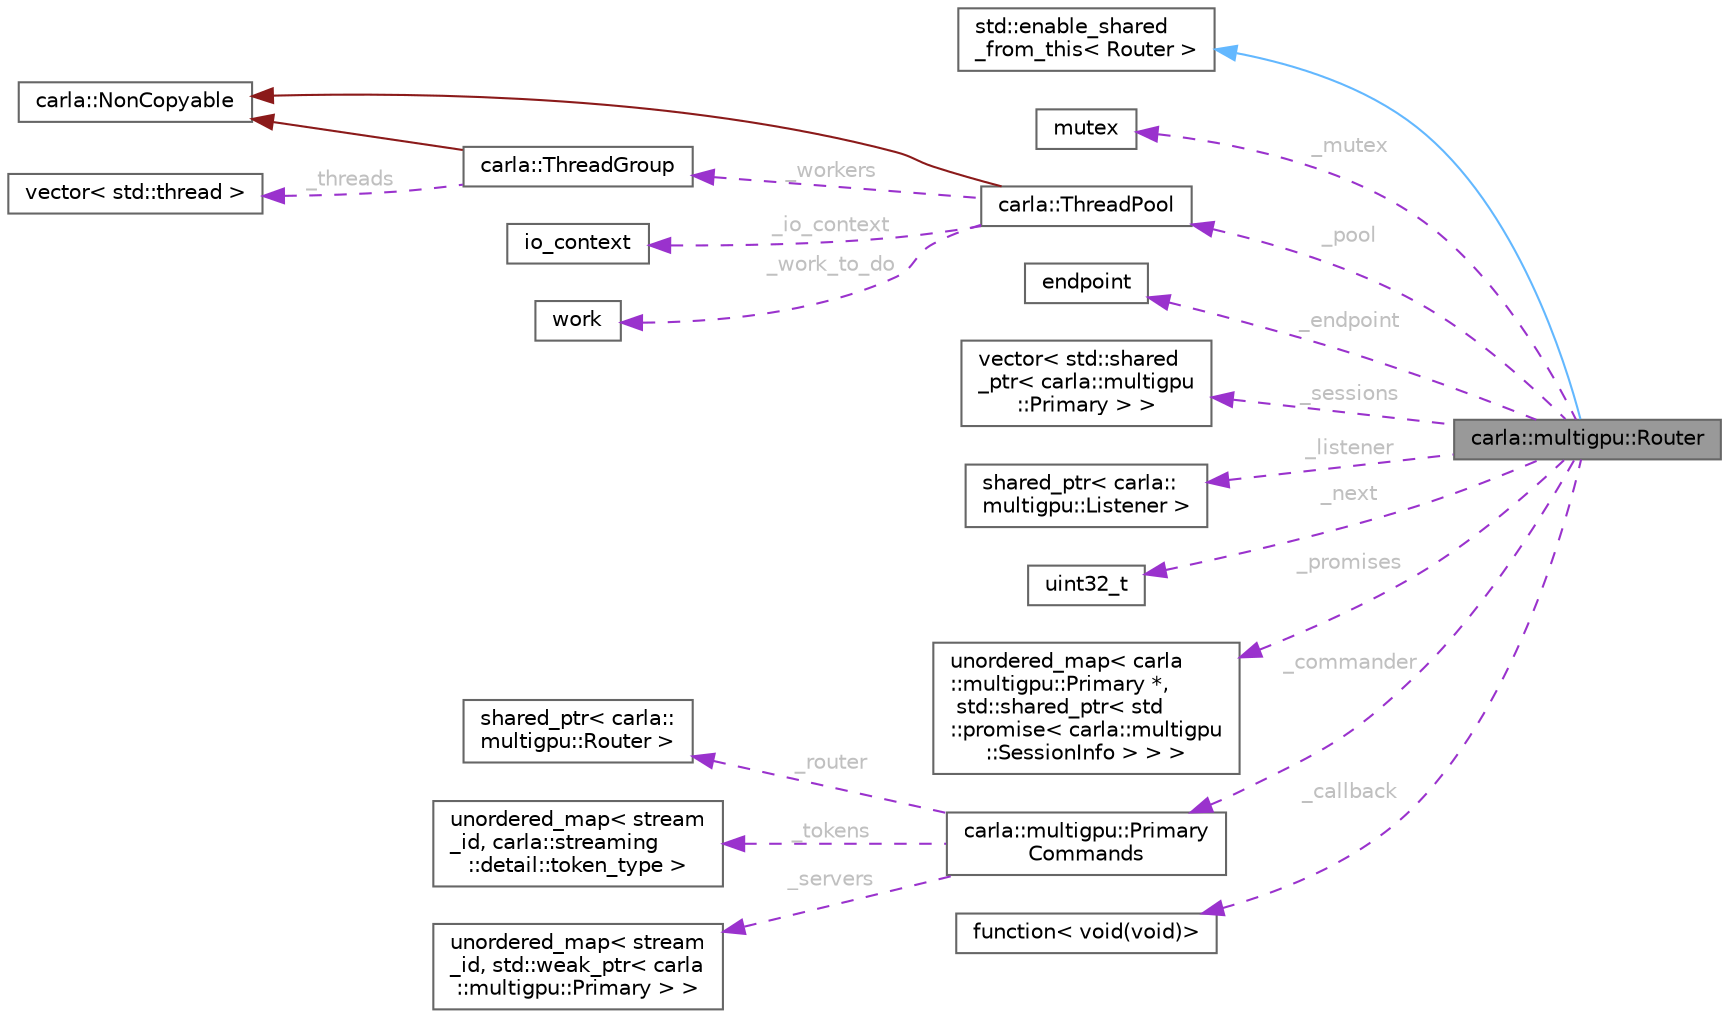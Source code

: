 digraph "carla::multigpu::Router"
{
 // INTERACTIVE_SVG=YES
 // LATEX_PDF_SIZE
  bgcolor="transparent";
  edge [fontname=Helvetica,fontsize=10,labelfontname=Helvetica,labelfontsize=10];
  node [fontname=Helvetica,fontsize=10,shape=box,height=0.2,width=0.4];
  rankdir="LR";
  Node1 [id="Node000001",label="carla::multigpu::Router",height=0.2,width=0.4,color="gray40", fillcolor="grey60", style="filled", fontcolor="black",tooltip=" "];
  Node2 -> Node1 [id="edge1_Node000001_Node000002",dir="back",color="steelblue1",style="solid",tooltip=" "];
  Node2 [id="Node000002",label="std::enable_shared\l_from_this\< Router \>",height=0.2,width=0.4,color="gray40", fillcolor="white", style="filled",tooltip=" "];
  Node3 -> Node1 [id="edge2_Node000001_Node000003",dir="back",color="darkorchid3",style="dashed",tooltip=" ",label=" _mutex",fontcolor="grey" ];
  Node3 [id="Node000003",label="mutex",height=0.2,width=0.4,color="gray40", fillcolor="white", style="filled",tooltip=" "];
  Node4 -> Node1 [id="edge3_Node000001_Node000004",dir="back",color="darkorchid3",style="dashed",tooltip=" ",label=" _pool",fontcolor="grey" ];
  Node4 [id="Node000004",label="carla::ThreadPool",height=0.2,width=0.4,color="gray40", fillcolor="white", style="filled",URL="$da/d72/classcarla_1_1ThreadPool.html",tooltip="A thread pool based on Boost.Asio's io context."];
  Node5 -> Node4 [id="edge4_Node000004_Node000005",dir="back",color="firebrick4",style="solid",tooltip=" "];
  Node5 [id="Node000005",label="carla::NonCopyable",height=0.2,width=0.4,color="gray40", fillcolor="white", style="filled",URL="$d4/d8b/classcarla_1_1NonCopyable.html",tooltip="Inherit (privately) to suppress copy/move construction and assignment."];
  Node6 -> Node4 [id="edge5_Node000004_Node000006",dir="back",color="darkorchid3",style="dashed",tooltip=" ",label=" _io_context",fontcolor="grey" ];
  Node6 [id="Node000006",label="io_context",height=0.2,width=0.4,color="gray40", fillcolor="white", style="filled",tooltip=" "];
  Node7 -> Node4 [id="edge6_Node000004_Node000007",dir="back",color="darkorchid3",style="dashed",tooltip=" ",label=" _work_to_do",fontcolor="grey" ];
  Node7 [id="Node000007",label="work",height=0.2,width=0.4,color="gray40", fillcolor="white", style="filled",tooltip=" "];
  Node8 -> Node4 [id="edge7_Node000004_Node000008",dir="back",color="darkorchid3",style="dashed",tooltip=" ",label=" _workers",fontcolor="grey" ];
  Node8 [id="Node000008",label="carla::ThreadGroup",height=0.2,width=0.4,color="gray40", fillcolor="white", style="filled",URL="$db/d71/classcarla_1_1ThreadGroup.html",tooltip=" "];
  Node5 -> Node8 [id="edge8_Node000008_Node000005",dir="back",color="firebrick4",style="solid",tooltip=" "];
  Node9 -> Node8 [id="edge9_Node000008_Node000009",dir="back",color="darkorchid3",style="dashed",tooltip=" ",label=" _threads",fontcolor="grey" ];
  Node9 [id="Node000009",label="vector\< std::thread \>",height=0.2,width=0.4,color="gray40", fillcolor="white", style="filled",tooltip=" "];
  Node10 -> Node1 [id="edge10_Node000001_Node000010",dir="back",color="darkorchid3",style="dashed",tooltip=" ",label=" _endpoint",fontcolor="grey" ];
  Node10 [id="Node000010",label="endpoint",height=0.2,width=0.4,color="gray40", fillcolor="white", style="filled",tooltip=" "];
  Node11 -> Node1 [id="edge11_Node000001_Node000011",dir="back",color="darkorchid3",style="dashed",tooltip=" ",label=" _sessions",fontcolor="grey" ];
  Node11 [id="Node000011",label="vector\< std::shared\l_ptr\< carla::multigpu\l::Primary \> \>",height=0.2,width=0.4,color="gray40", fillcolor="white", style="filled",tooltip=" "];
  Node12 -> Node1 [id="edge12_Node000001_Node000012",dir="back",color="darkorchid3",style="dashed",tooltip=" ",label=" _listener",fontcolor="grey" ];
  Node12 [id="Node000012",label="shared_ptr\< carla::\lmultigpu::Listener \>",height=0.2,width=0.4,color="gray40", fillcolor="white", style="filled",tooltip=" "];
  Node13 -> Node1 [id="edge13_Node000001_Node000013",dir="back",color="darkorchid3",style="dashed",tooltip=" ",label=" _next",fontcolor="grey" ];
  Node13 [id="Node000013",label="uint32_t",height=0.2,width=0.4,color="gray40", fillcolor="white", style="filled",tooltip=" "];
  Node14 -> Node1 [id="edge14_Node000001_Node000014",dir="back",color="darkorchid3",style="dashed",tooltip=" ",label=" _promises",fontcolor="grey" ];
  Node14 [id="Node000014",label="unordered_map\< carla\l::multigpu::Primary *,\l std::shared_ptr\< std\l::promise\< carla::multigpu\l::SessionInfo \> \> \>",height=0.2,width=0.4,color="gray40", fillcolor="white", style="filled",tooltip=" "];
  Node15 -> Node1 [id="edge15_Node000001_Node000015",dir="back",color="darkorchid3",style="dashed",tooltip=" ",label=" _commander",fontcolor="grey" ];
  Node15 [id="Node000015",label="carla::multigpu::Primary\lCommands",height=0.2,width=0.4,color="gray40", fillcolor="white", style="filled",URL="$da/da8/classcarla_1_1multigpu_1_1PrimaryCommands.html",tooltip=" "];
  Node16 -> Node15 [id="edge16_Node000015_Node000016",dir="back",color="darkorchid3",style="dashed",tooltip=" ",label=" _router",fontcolor="grey" ];
  Node16 [id="Node000016",label="shared_ptr\< carla::\lmultigpu::Router \>",height=0.2,width=0.4,color="gray40", fillcolor="white", style="filled",tooltip=" "];
  Node17 -> Node15 [id="edge17_Node000015_Node000017",dir="back",color="darkorchid3",style="dashed",tooltip=" ",label=" _tokens",fontcolor="grey" ];
  Node17 [id="Node000017",label="unordered_map\< stream\l_id, carla::streaming\l::detail::token_type \>",height=0.2,width=0.4,color="gray40", fillcolor="white", style="filled",tooltip=" "];
  Node18 -> Node15 [id="edge18_Node000015_Node000018",dir="back",color="darkorchid3",style="dashed",tooltip=" ",label=" _servers",fontcolor="grey" ];
  Node18 [id="Node000018",label="unordered_map\< stream\l_id, std::weak_ptr\< carla\l::multigpu::Primary \> \>",height=0.2,width=0.4,color="gray40", fillcolor="white", style="filled",tooltip=" "];
  Node19 -> Node1 [id="edge19_Node000001_Node000019",dir="back",color="darkorchid3",style="dashed",tooltip=" ",label=" _callback",fontcolor="grey" ];
  Node19 [id="Node000019",label="function\< void(void)\>",height=0.2,width=0.4,color="gray40", fillcolor="white", style="filled",tooltip=" "];
}

